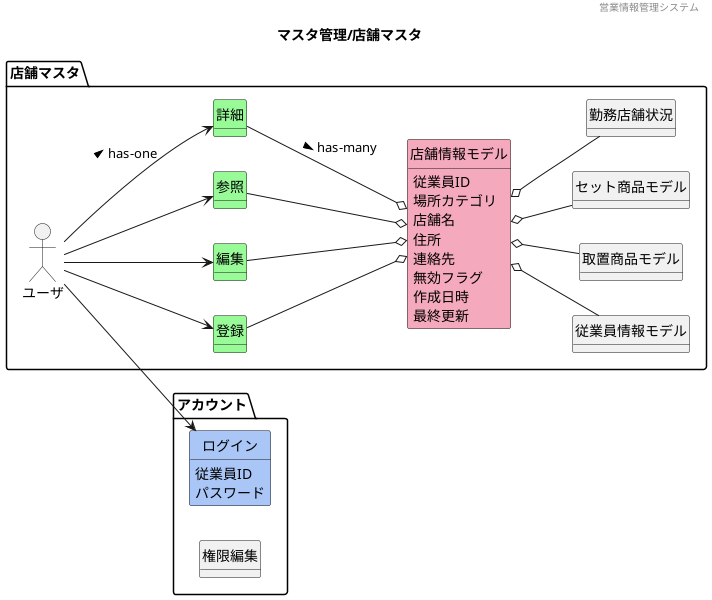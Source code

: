 @startuml images/マスタ管理/店舗マスタ
' ヘッダー
header 営業情報管理システム
' タイトル
title マスタ管理/店舗マスタ
' 
hide circle
' 
hide method
' hide members
left to right direction

package "アカウント"{
    class "ログイン" #A9C6F6
    class "権限編集"
}

package "店舗マスタ"{
    mix_actor "ユーザ"
    class "登録" #98fb98
    class "編集" #98fb98
    class "参照" #98fb98
    class "詳細" #98fb98
    class "店舗情報モデル" #F5A9BC
    class "従業員情報モデル"
    class "取置商品モデル"
    class "セット商品モデル"
    ' class "" #F5A9BC
    ' class "" #F5A9BC
    

    ユーザ --> 参照
    ユーザ --> 登録
    ユーザ --> 編集
    ユーザ --> 詳細 : > has-one
    ユーザ --> ログイン
    参照 --o 店舗情報モデル
    登録 --o 店舗情報モデル
    編集 --o 店舗情報モデル
    詳細 --o 店舗情報モデル : > has-many
    店舗情報モデル o-- 勤務店舗状況
    店舗情報モデル o-- 従業員情報モデル
    店舗情報モデル o-- 取置商品モデル
    店舗情報モデル o-- セット商品モデル

    店舗情報モデル : 従業員ID
    店舗情報モデル : 場所カテゴリ
    店舗情報モデル : 店舗名
    店舗情報モデル : 住所
    店舗情報モデル : 連絡先
    店舗情報モデル : 無効フラグ
    店舗情報モデル : 作成日時
    店舗情報モデル : 最終更新
    ' 勤務店舗状況 : 店舗名
    ' 勤務店舗状況 : 従業員数
    ' 勤務店舗状況 : 責任者
    ' 店舗情報モデル : 店舗名
    ' 店舗情報モデル : 住所
    ' 店舗情報モデル : 連絡先
    ' 店舗情報モデル : 店長
    ' 店舗情報モデル : 主な従業員
    ' セット商品モデル : セット商品ID
    ' セット商品モデル : セット名
    ' セット商品モデル : 商品コード
    ' セット商品モデル : 型番
    ' セット商品モデル : 店舗ID[FK]
    ' セット商品モデル : 商品数
    ' セット商品モデル : 作成日時
    ' セット商品モデル : 最終更新日時
    ' 取置商品モデル : 取置予約ID
    ' 取置商品モデル : 商品コード[FK]
    ' 取置商品モデル : 型番
    ' 取置商品モデル : 店舗ID[FK]
    ' 取置商品モデル : 予約者氏名
    ' 取置商品モデル : 連絡先
    ' 取置商品モデル : 予約日時
    ' 取置商品モデル : 最終更新日時
    ' 従業員情報モデル : 従業員ID
    ' 従業員情報モデル : 雇用形態
    ' 従業員情報モデル : 店舗ID[FK]
    ' 従業員情報モデル : 氏名
    ' 従業員情報モデル : 氏名(カナ)
    ' 従業員情報モデル : 電話番号
    ' 従業員情報モデル : 性別
    ' 従業員情報モデル : 生年月日
    ' 従業員情報モデル : 年齢
    ' 従業員情報モデル : パスワード
    ' 従業員情報モデル : 無効フラグ
    ' 従業員情報モデル : 作成日時
    ' 従業員情報モデル : 最終更新日時
    ログイン : 従業員ID
    ログイン : パスワード
}


@enduml